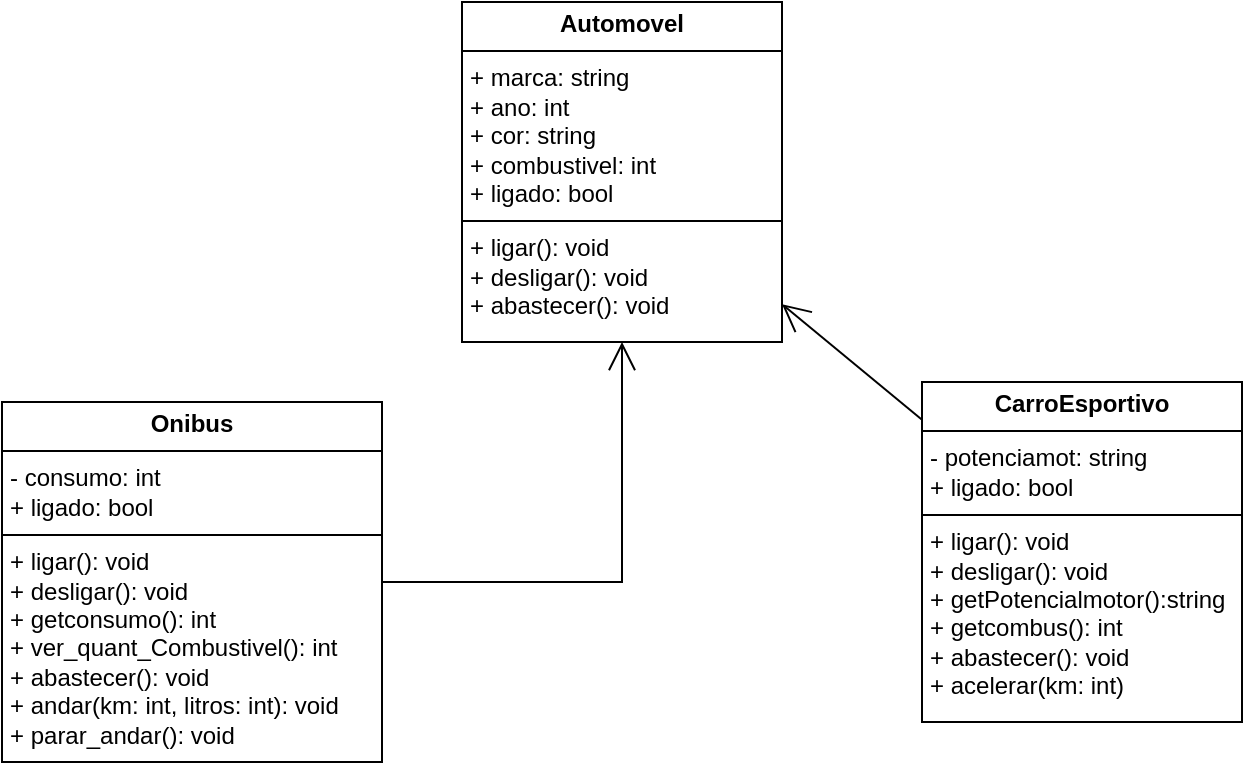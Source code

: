 <mxfile version="24.8.6">
  <diagram id="C5RBs43oDa-KdzZeNtuy" name="Page-1">
    <mxGraphModel dx="880" dy="434" grid="1" gridSize="10" guides="1" tooltips="1" connect="1" arrows="1" fold="1" page="1" pageScale="1" pageWidth="827" pageHeight="1169" math="0" shadow="0">
      <root>
        <mxCell id="WIyWlLk6GJQsqaUBKTNV-0" />
        <mxCell id="WIyWlLk6GJQsqaUBKTNV-1" parent="WIyWlLk6GJQsqaUBKTNV-0" />
        <mxCell id="GhH7JbvB7_qBdT4ep4Ln-0" value="&lt;p style=&quot;margin:0px;margin-top:4px;text-align:center;&quot;&gt;&lt;b&gt;Automovel&lt;/b&gt;&lt;/p&gt;&lt;hr size=&quot;1&quot; style=&quot;border-style:solid;&quot;&gt;&lt;p style=&quot;margin:0px;margin-left:4px;&quot;&gt;+ marca: string&lt;/p&gt;&lt;p style=&quot;margin:0px;margin-left:4px;&quot;&gt;+ ano: int&lt;/p&gt;&lt;p style=&quot;margin:0px;margin-left:4px;&quot;&gt;+ cor: string&lt;/p&gt;&lt;p style=&quot;margin:0px;margin-left:4px;&quot;&gt;+ combustivel: int&lt;/p&gt;&lt;p style=&quot;margin:0px;margin-left:4px;&quot;&gt;+ ligado: bool&lt;/p&gt;&lt;hr size=&quot;1&quot; style=&quot;border-style:solid;&quot;&gt;&lt;p style=&quot;margin:0px;margin-left:4px;&quot;&gt;+ ligar(): void&lt;/p&gt;&lt;p style=&quot;margin:0px;margin-left:4px;&quot;&gt;+ desligar(): void&lt;/p&gt;&lt;p style=&quot;margin:0px;margin-left:4px;&quot;&gt;+ abastecer(): void&lt;/p&gt;" style="verticalAlign=top;align=left;overflow=fill;html=1;whiteSpace=wrap;" vertex="1" parent="WIyWlLk6GJQsqaUBKTNV-1">
          <mxGeometry x="350" y="120" width="160" height="170" as="geometry" />
        </mxCell>
        <mxCell id="GhH7JbvB7_qBdT4ep4Ln-1" value="&lt;p style=&quot;margin:0px;margin-top:4px;text-align:center;&quot;&gt;&lt;b&gt;Onibus&lt;/b&gt;&lt;/p&gt;&lt;hr size=&quot;1&quot; style=&quot;border-style:solid;&quot;&gt;&lt;p style=&quot;margin:0px;margin-left:4px;&quot;&gt;- consumo: int&lt;/p&gt;&lt;p style=&quot;margin:0px;margin-left:4px;&quot;&gt;+ ligado: bool&lt;/p&gt;&lt;hr size=&quot;1&quot; style=&quot;border-style:solid;&quot;&gt;&lt;p style=&quot;margin:0px;margin-left:4px;&quot;&gt;+ ligar(): void&lt;/p&gt;&lt;p style=&quot;margin:0px;margin-left:4px;&quot;&gt;+ desligar(): void&lt;/p&gt;&lt;p style=&quot;margin:0px;margin-left:4px;&quot;&gt;+ getconsumo(): int&lt;/p&gt;&lt;p style=&quot;margin:0px;margin-left:4px;&quot;&gt;+ ver_quant_Combustivel(): int&lt;/p&gt;&lt;p style=&quot;margin:0px;margin-left:4px;&quot;&gt;+ abastecer(): void&lt;/p&gt;&lt;p style=&quot;margin:0px;margin-left:4px;&quot;&gt;+ andar(km: int, litros: int): void&lt;/p&gt;&lt;p style=&quot;margin:0px;margin-left:4px;&quot;&gt;+ parar_andar(): void&lt;/p&gt;" style="verticalAlign=top;align=left;overflow=fill;html=1;whiteSpace=wrap;" vertex="1" parent="WIyWlLk6GJQsqaUBKTNV-1">
          <mxGeometry x="120" y="320" width="190" height="180" as="geometry" />
        </mxCell>
        <mxCell id="GhH7JbvB7_qBdT4ep4Ln-3" value="" style="endArrow=open;endFill=1;endSize=12;html=1;rounded=0;" edge="1" parent="WIyWlLk6GJQsqaUBKTNV-1" source="GhH7JbvB7_qBdT4ep4Ln-1" target="GhH7JbvB7_qBdT4ep4Ln-0">
          <mxGeometry width="160" relative="1" as="geometry">
            <mxPoint x="330" y="290" as="sourcePoint" />
            <mxPoint x="490" y="290" as="targetPoint" />
            <Array as="points">
              <mxPoint x="430" y="410" />
            </Array>
          </mxGeometry>
        </mxCell>
        <mxCell id="GhH7JbvB7_qBdT4ep4Ln-4" value="&lt;p style=&quot;margin:0px;margin-top:4px;text-align:center;&quot;&gt;&lt;b&gt;CarroEsportivo&lt;/b&gt;&lt;/p&gt;&lt;hr size=&quot;1&quot; style=&quot;border-style:solid;&quot;&gt;&lt;p style=&quot;margin:0px;margin-left:4px;&quot;&gt;- potenciamot: string&lt;/p&gt;&lt;p style=&quot;margin:0px;margin-left:4px;&quot;&gt;+ ligado: bool&lt;/p&gt;&lt;hr size=&quot;1&quot; style=&quot;border-style:solid;&quot;&gt;&lt;p style=&quot;margin:0px;margin-left:4px;&quot;&gt;+ ligar(): void&lt;/p&gt;&lt;p style=&quot;margin:0px;margin-left:4px;&quot;&gt;+ desligar(): void&lt;/p&gt;&lt;p style=&quot;margin:0px;margin-left:4px;&quot;&gt;+ getPotencialmotor():string&lt;/p&gt;&lt;p style=&quot;margin:0px;margin-left:4px;&quot;&gt;+ getcombus(): int&lt;/p&gt;&lt;p style=&quot;margin:0px;margin-left:4px;&quot;&gt;+ abastecer(): void&lt;/p&gt;&lt;p style=&quot;margin:0px;margin-left:4px;&quot;&gt;+ acelerar(km: int)&lt;/p&gt;" style="verticalAlign=top;align=left;overflow=fill;html=1;whiteSpace=wrap;" vertex="1" parent="WIyWlLk6GJQsqaUBKTNV-1">
          <mxGeometry x="580" y="310" width="160" height="170" as="geometry" />
        </mxCell>
        <mxCell id="GhH7JbvB7_qBdT4ep4Ln-5" value="" style="endArrow=open;endFill=1;endSize=12;html=1;rounded=0;" edge="1" parent="WIyWlLk6GJQsqaUBKTNV-1" source="GhH7JbvB7_qBdT4ep4Ln-4" target="GhH7JbvB7_qBdT4ep4Ln-0">
          <mxGeometry width="160" relative="1" as="geometry">
            <mxPoint x="320" y="360" as="sourcePoint" />
            <mxPoint x="480" y="360" as="targetPoint" />
          </mxGeometry>
        </mxCell>
      </root>
    </mxGraphModel>
  </diagram>
</mxfile>
